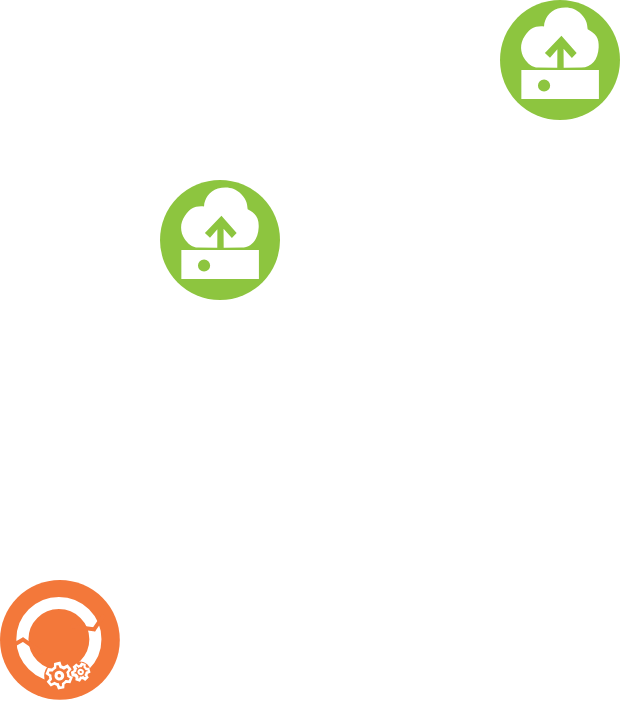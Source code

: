 <mxfile version="14.8.5" type="github"><diagram id="Ix0pWUmcyv8HFkGUoU8s" name="Page-1"><mxGraphModel dx="2062" dy="780" grid="1" gridSize="10" guides="1" tooltips="1" connect="1" arrows="1" fold="1" page="1" pageScale="1" pageWidth="850" pageHeight="1100" math="0" shadow="0"><root><mxCell id="0"/><mxCell id="1" parent="0"/><mxCell id="JW1B75mPd2geegZnUeSn-2" value="" style="aspect=fixed;perimeter=ellipsePerimeter;html=1;align=center;shadow=0;dashed=0;fontColor=#4277BB;labelBackgroundColor=#ffffff;fontSize=12;spacingTop=3;image;image=img/lib/ibm/devops/artifact_management.svg;" vertex="1" parent="1"><mxGeometry x="380" y="350" width="60" height="60" as="geometry"/></mxCell><mxCell id="JW1B75mPd2geegZnUeSn-3" value="" style="aspect=fixed;perimeter=ellipsePerimeter;html=1;align=center;shadow=0;dashed=0;fontColor=#4277BB;labelBackgroundColor=#ffffff;fontSize=12;spacingTop=3;image;image=img/lib/ibm/vpc/Instance.svg;" vertex="1" parent="1"><mxGeometry x="460" y="150" width="60" height="60" as="geometry"/></mxCell><mxCell id="JW1B75mPd2geegZnUeSn-4" value="" style="aspect=fixed;perimeter=ellipsePerimeter;html=1;align=center;shadow=0;dashed=0;fontColor=#4277BB;labelBackgroundColor=#ffffff;fontSize=12;spacingTop=3;image;image=img/lib/ibm/vpc/Instance.svg;" vertex="1" parent="1"><mxGeometry x="630" y="60" width="60" height="60" as="geometry"/></mxCell></root></mxGraphModel></diagram></mxfile>